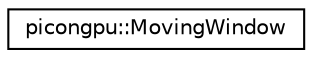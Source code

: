 digraph "Graphical Class Hierarchy"
{
 // LATEX_PDF_SIZE
  edge [fontname="Helvetica",fontsize="10",labelfontname="Helvetica",labelfontsize="10"];
  node [fontname="Helvetica",fontsize="10",shape=record];
  rankdir="LR";
  Node0 [label="picongpu::MovingWindow",height=0.2,width=0.4,color="black", fillcolor="white", style="filled",URL="$classpicongpu_1_1_moving_window.html",tooltip="Singleton class managing the moving window, slides."];
}
